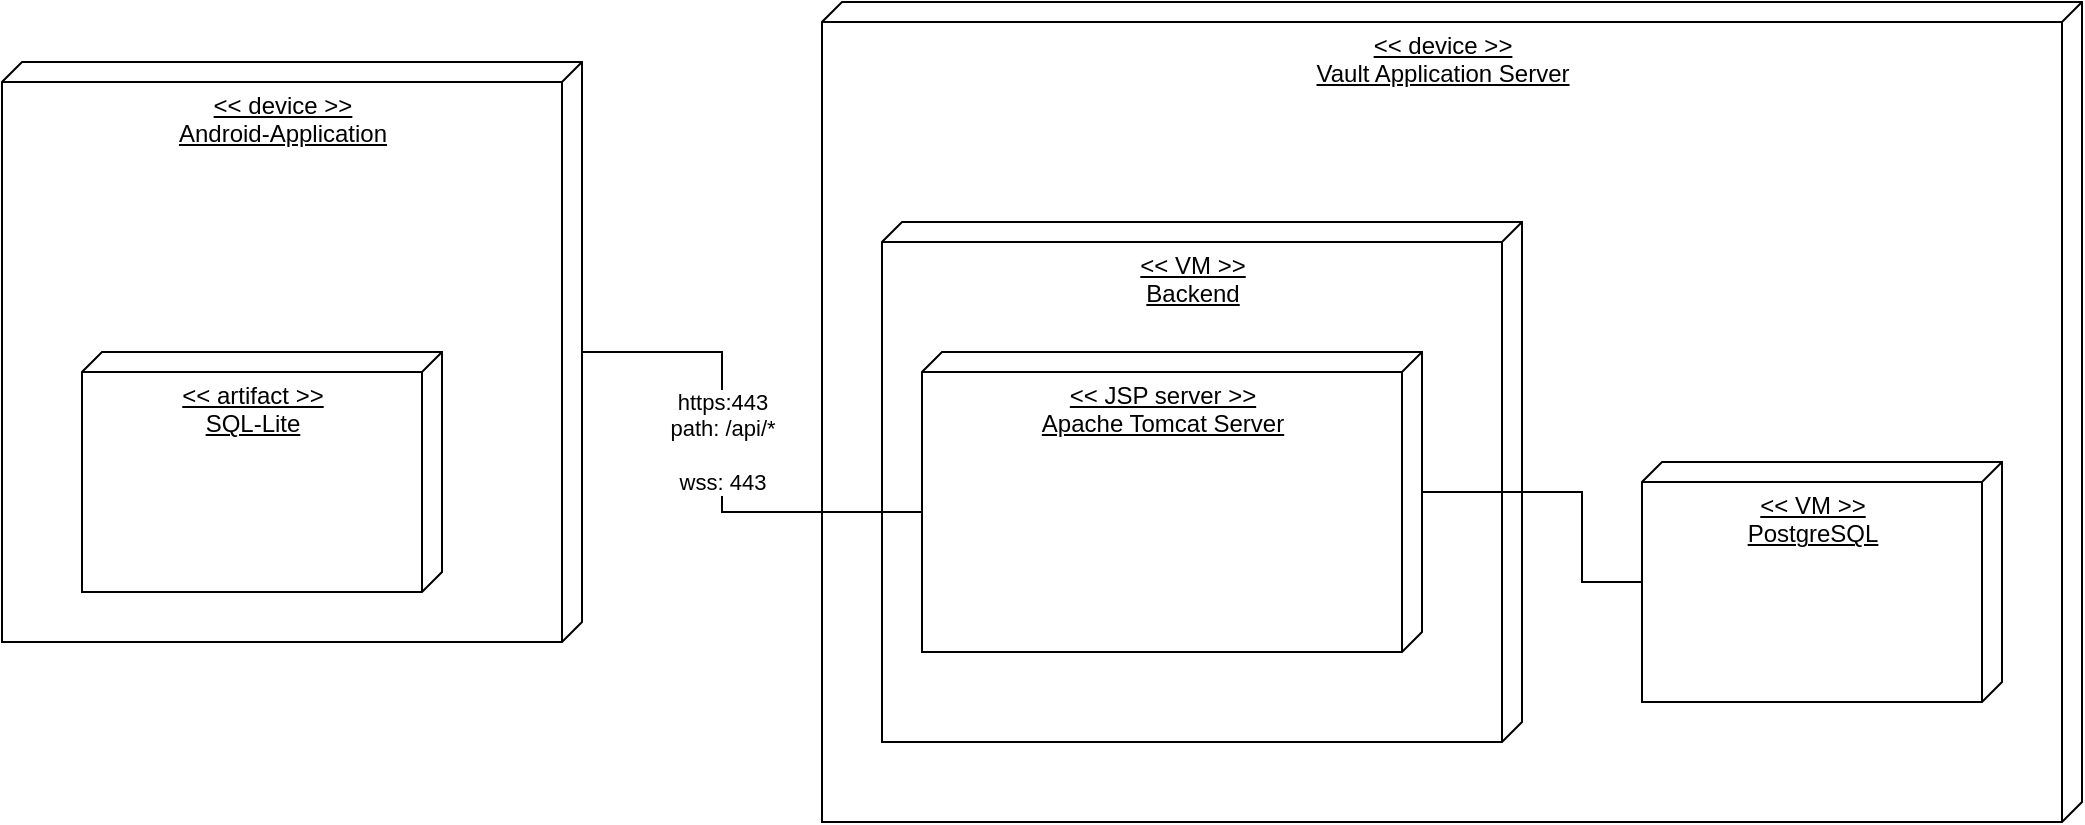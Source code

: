 <mxfile version="13.10.2" type="google"><diagram id="xhij9spPXCIi0nJzfzCf" name="Page-1"><mxGraphModel dx="1422" dy="882" grid="1" gridSize="10" guides="1" tooltips="1" connect="1" arrows="1" fold="1" page="1" pageScale="1" pageWidth="827" pageHeight="1169" math="0" shadow="0"><root><mxCell id="0"/><mxCell id="1" parent="0"/><mxCell id="DTXS99OzJ7uZ89gZQsI8-1" value="&amp;lt;&amp;lt; device &amp;gt;&amp;gt;&lt;br&gt;Vault Application Server" style="verticalAlign=top;align=center;spacingTop=8;spacingLeft=2;spacingRight=12;shape=cube;size=10;direction=south;fontStyle=4;html=1;" parent="1" vertex="1"><mxGeometry x="460" y="190" width="630" height="410" as="geometry"/></mxCell><mxCell id="DTXS99OzJ7uZ89gZQsI8-2" value="&amp;lt;&amp;lt; device &amp;gt;&amp;gt;&lt;br&gt;Android-Application" style="verticalAlign=top;align=center;spacingTop=8;spacingLeft=2;spacingRight=12;shape=cube;size=10;direction=south;fontStyle=4;html=1;" parent="1" vertex="1"><mxGeometry x="50" y="220" width="290" height="290" as="geometry"/></mxCell><mxCell id="DTXS99OzJ7uZ89gZQsI8-3" value="&lt;div&gt;&lt;span&gt;&amp;lt;&amp;lt; artifact &amp;gt;&amp;gt;&lt;/span&gt;&lt;/div&gt;&lt;div&gt;&lt;span&gt;SQL-Lite&lt;/span&gt;&lt;/div&gt;" style="verticalAlign=top;align=center;spacingTop=8;spacingLeft=2;spacingRight=12;shape=cube;size=10;direction=south;fontStyle=4;html=1;" parent="1" vertex="1"><mxGeometry x="90" y="365" width="180" height="120" as="geometry"/></mxCell><mxCell id="DTXS99OzJ7uZ89gZQsI8-4" value="&amp;lt;&amp;lt; VM &amp;gt;&amp;gt;&lt;br&gt;&lt;div&gt;&lt;span&gt;PostgreSQL&lt;/span&gt;&lt;/div&gt;" style="verticalAlign=top;align=center;spacingTop=8;spacingLeft=2;spacingRight=12;shape=cube;size=10;direction=south;fontStyle=4;html=1;" parent="1" vertex="1"><mxGeometry x="870" y="420" width="180" height="120" as="geometry"/></mxCell><mxCell id="DTXS99OzJ7uZ89gZQsI8-5" value="&amp;lt;&amp;lt; VM &amp;gt;&amp;gt;&lt;br&gt;&lt;div&gt;&lt;span&gt;Backend&lt;/span&gt;&lt;/div&gt;" style="verticalAlign=top;align=center;spacingTop=8;spacingLeft=2;spacingRight=12;shape=cube;size=10;direction=south;fontStyle=4;html=1;" parent="1" vertex="1"><mxGeometry x="490" y="300" width="320" height="260" as="geometry"/></mxCell><mxCell id="DTXS99OzJ7uZ89gZQsI8-6" value="&amp;lt;&amp;lt; JSP server &amp;gt;&amp;gt;&lt;br&gt;Apache Tomcat Server" style="verticalAlign=top;align=center;spacingTop=8;spacingLeft=2;spacingRight=12;shape=cube;size=10;direction=south;fontStyle=4;html=1;" parent="1" vertex="1"><mxGeometry x="510" y="365" width="250" height="150" as="geometry"/></mxCell><mxCell id="DTXS99OzJ7uZ89gZQsI8-7" value="https:443&lt;br&gt;path: /api/*&lt;br&gt;&lt;br&gt;wss: 443" style="edgeStyle=orthogonalEdgeStyle;rounded=0;orthogonalLoop=1;jettySize=auto;html=1;entryX=0;entryY=0;entryDx=80;entryDy=250;entryPerimeter=0;endArrow=none;endFill=0;" parent="1" source="DTXS99OzJ7uZ89gZQsI8-2" target="DTXS99OzJ7uZ89gZQsI8-6" edge="1"><mxGeometry x="-0.08" relative="1" as="geometry"><Array as="points"><mxPoint x="410" y="365"/><mxPoint x="410" y="445"/></Array><mxPoint as="offset"/></mxGeometry></mxCell><mxCell id="DTXS99OzJ7uZ89gZQsI8-10" style="edgeStyle=orthogonalEdgeStyle;rounded=0;orthogonalLoop=1;jettySize=auto;html=1;entryX=0;entryY=0;entryDx=70;entryDy=0;entryPerimeter=0;endArrow=none;endFill=0;" parent="1" source="DTXS99OzJ7uZ89gZQsI8-4" target="DTXS99OzJ7uZ89gZQsI8-6" edge="1"><mxGeometry relative="1" as="geometry"><Array as="points"><mxPoint x="840" y="480"/><mxPoint x="840" y="435"/></Array></mxGeometry></mxCell></root></mxGraphModel></diagram></mxfile>
